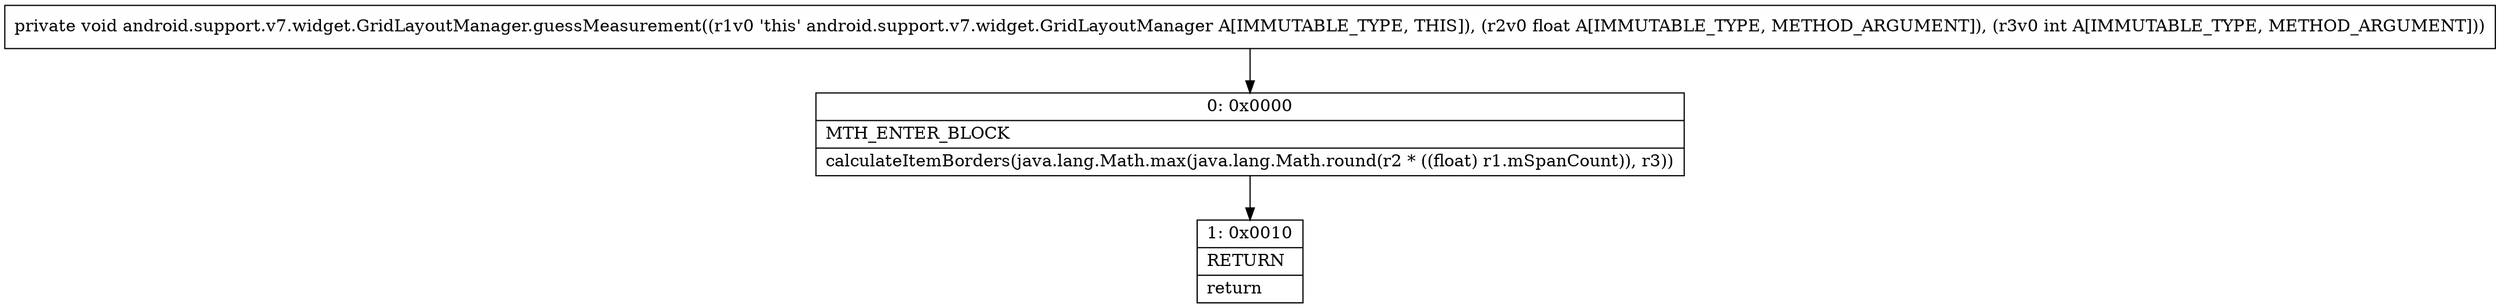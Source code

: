 digraph "CFG forandroid.support.v7.widget.GridLayoutManager.guessMeasurement(FI)V" {
Node_0 [shape=record,label="{0\:\ 0x0000|MTH_ENTER_BLOCK\l|calculateItemBorders(java.lang.Math.max(java.lang.Math.round(r2 * ((float) r1.mSpanCount)), r3))\l}"];
Node_1 [shape=record,label="{1\:\ 0x0010|RETURN\l|return\l}"];
MethodNode[shape=record,label="{private void android.support.v7.widget.GridLayoutManager.guessMeasurement((r1v0 'this' android.support.v7.widget.GridLayoutManager A[IMMUTABLE_TYPE, THIS]), (r2v0 float A[IMMUTABLE_TYPE, METHOD_ARGUMENT]), (r3v0 int A[IMMUTABLE_TYPE, METHOD_ARGUMENT])) }"];
MethodNode -> Node_0;
Node_0 -> Node_1;
}

